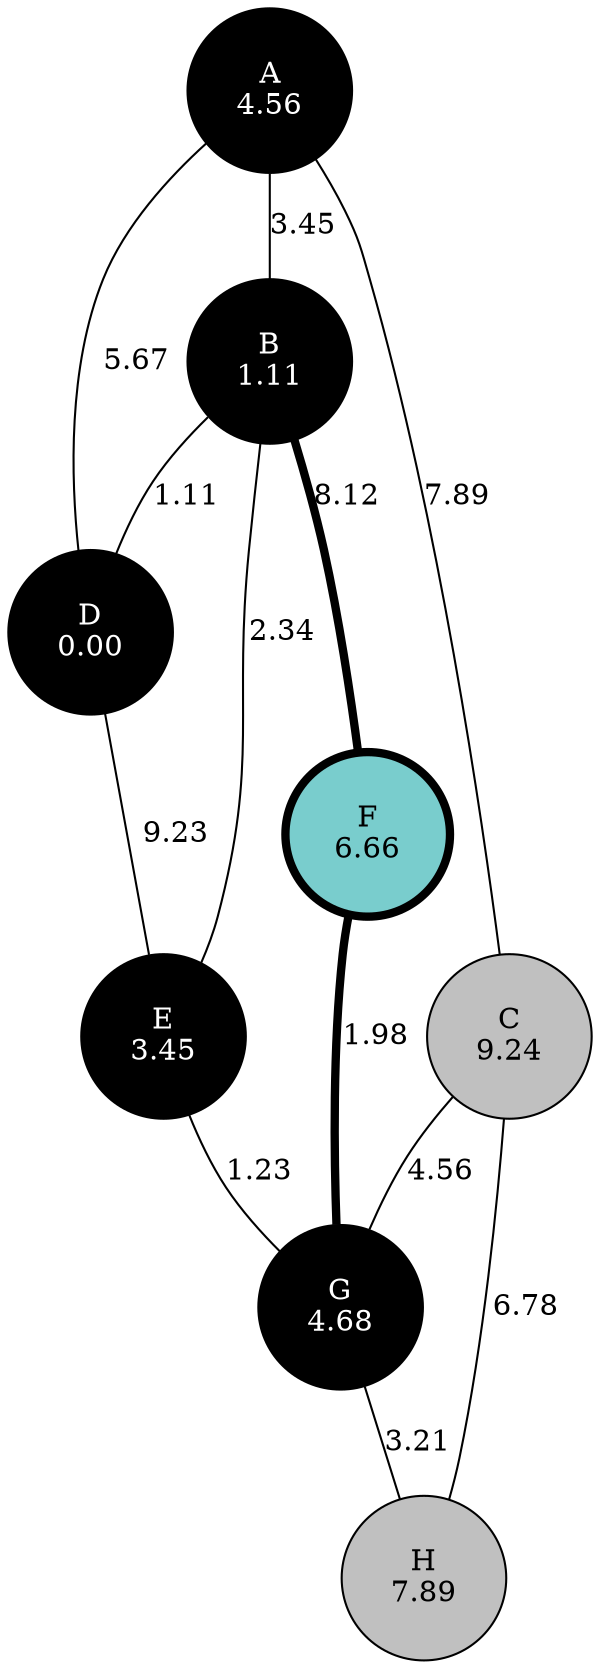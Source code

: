 strict graph  {
A [distance="4.56", fillcolor=black, fontcolor=white, height="1.1", label="A\n4.56", style=filled, width="1.1"];
B [distance="1.11", fillcolor=black, fontcolor=white, height="1.1", label="B\n1.11", style=filled, width="1.1"];
C [distance="9.24", fillcolor=gray, height="1.1", label="C\n9.24", style=filled, width="1.1"];
D [distance="0.00", fillcolor=black, fontcolor=white, height="1.1", label="D\n0.00", style=filled, width="1.1"];
E [distance="3.45", fillcolor=black, fontcolor=white, height="1.1", label="E\n3.45", style=filled, width="1.1"];
F [distance="6.66", fillcolor=darkslategray3, height="1.1", label="F\n6.66", penwidth=4, style=filled, width="1.1"];
G [distance="4.68", fillcolor=black, fontcolor=white, height="1.1", label="G\n4.68", style=filled, width="1.1"];
H [distance="7.89", fillcolor=gray, height="1.1", label="H\n7.89", style=filled, width="1.1"];
A -- B  [label="3.45"];
A -- C  [label="7.89"];
A -- D  [label="5.67"];
B -- E  [label="2.34"];
B -- F  [label="8.12", penwidth=4];
B -- D  [label="1.11"];
C -- G  [label="4.56"];
C -- H  [label="6.78"];
D -- E  [label="9.23"];
E -- G  [label="1.23"];
F -- G  [label="1.98", penwidth=4];
G -- H  [label="3.21"];
}
